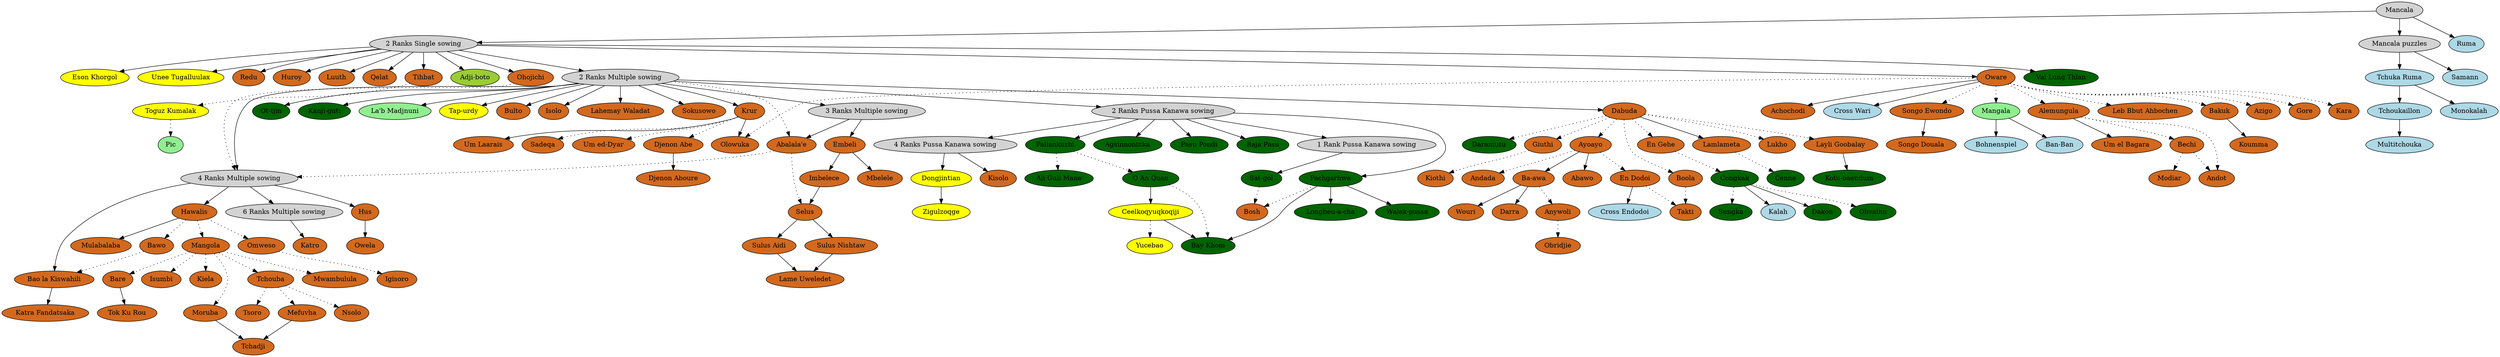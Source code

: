 digraph mancala {
    "Mancala"[style="filled",fillcolor="lightgray"];
    "2 Ranks Single sowing"[style="filled",fillcolor="lightgray"];
    "2 Ranks Multiple sowing"[style="filled",fillcolor="lightgray"];
    "3 Ranks Multiple sowing"[style="filled",fillcolor="lightgray"];
    "4 Ranks Multiple sowing"[style="filled",fillcolor="lightgray"];
    "6 Ranks Multiple sowing"[style="filled",fillcolor="lightgray"];
    "1 Rank Pussa Kanawa sowing"[style="filled",fillcolor="lightgray"];
    "2 Ranks Pussa Kanawa sowing"[style="filled",fillcolor="lightgray"];
    "4 Ranks Pussa Kanawa sowing"[style="filled",fillcolor="lightgray"];
    "Mancala puzzles"[style="filled",fillcolor="lightgray"];

    "Oware"[style="filled",fillcolor="chocolate"];
    "Songo Ewondo"[style="filled",fillcolor="chocolate"];
    "Songo Douala"[style="filled",fillcolor="chocolate"];
    "Congkak"[style="filled",fillcolor="darkgreen"];
    "Dakon"[style="filled",fillcolor="darkgreen"];
    "Ohvalhu"[style="filled",fillcolor="darkgreen"];
    "Sungka"[style="filled",fillcolor="darkgreen"];
    "Agsinnoninka"[style="filled",fillcolor="darkgreen"];
    "Ot-tjin"[style="filled",fillcolor="darkgreen"];
    "O An Quan"[style="filled",fillcolor="darkgreen"];
    "Bay Khom"[style="filled",fillcolor="darkgreen"];
    "Cenne"[style="filled",fillcolor="darkgreen"];
    "Daramutu"[style="filled",fillcolor="darkgreen"];
    "Kanji-guti"[style="filled",fillcolor="darkgreen"];
    "Kotu-baendum"[style="filled",fillcolor="darkgreen"];
    "Pachgarhwa"[style="filled",fillcolor="darkgreen"];
    "Longbeu-a-cha"[style="filled",fillcolor="darkgreen"];
    "Sat-gol"[style="filled",fillcolor="darkgreen"];
    "Pasu Pondi"[style="filled",fillcolor="darkgreen"];
    "Raja Pasu"[style="filled",fillcolor="darkgreen"];
    "Vai Lung Thlan"[style="filled",fillcolor="darkgreen"];
    "Walak-pussa"[style="filled",fillcolor="darkgreen"];
    "Kalah"[style="filled",fillcolor="lightblue"];
    "La'b Madjnuni"[style="filled",fillcolor="lightgreen"];
    "Pic"[style="filled",fillcolor="lightgreen"];
    "Tchuka Ruma"[style="filled",fillcolor="lightblue"];
    "Tchoukaillon"[style="filled",fillcolor="lightblue"];
    "Multitchouka"[style="filled",fillcolor="lightblue"];
    "Cross Wari"[style="filled",fillcolor="lightblue"];
    "Monokalah"[style="filled",fillcolor="lightblue"];
    "Ruma"[style="filled",fillcolor="lightblue"];
    "Samann"[style="filled",fillcolor="lightblue"];
    "Abalala'e"[style="filled",fillcolor="chocolate"];
    "Selus"[style="filled",fillcolor="chocolate"];
    "Sulus Aidi"[style="filled",fillcolor="chocolate"];
    "Sulus Nishtaw"[style="filled",fillcolor="chocolate"];
    "Lame Uweledet"[style="filled",fillcolor="chocolate"];
    "Toguz Kumalak"[style="filled",fillcolor="yellow"];
    "Eson Khorgol"[style="filled",fillcolor="yellow"];
    "Ceelkoqyuqkoqiji"[style="filled",fillcolor="yellow"];
    "Dongjintian"[style="filled",fillcolor="yellow"];
    "Tap-urdy"[style="filled",fillcolor="yellow"];
    "Unee Tugalluulax"[style="filled",fillcolor="yellow"];
    "Yucebao"[style="filled",fillcolor="yellow"];
    "Zigulzoqge"[style="filled",fillcolor="yellow"];
    "Mangala"[style="filled",fillcolor="lightgreen"];
    "Ohojichi"[style="filled",fillcolor="chocolate"];
    "Omweso"[style="filled",fillcolor="chocolate"];
    "Igisoro"[style="filled",fillcolor="chocolate"];
    "Hus"[style="filled",fillcolor="chocolate"];
    "Owela"[style="filled",fillcolor="chocolate"];
    "Katra Fandatsaka"[style="filled",fillcolor="chocolate"];
    "Bao la Kiswahili"[style="filled",fillcolor="chocolate"];
    "Bawo"[style="filled",fillcolor="chocolate"];
    "Bosh"[style="filled",fillcolor="chocolate"];
    "Alemungula"[style="filled",fillcolor="chocolate"];
    "Bechi"[style="filled",fillcolor="chocolate"];
    "Modiar"[style="filled",fillcolor="chocolate"];
    "Tchouba"[style="filled",fillcolor="chocolate"];
    "Mwambulula"[style="filled",fillcolor="chocolate"];
    "Moruba"[style="filled",fillcolor="chocolate"];
    "Mefuvha"[style="filled",fillcolor="chocolate"];
    "Nsolo"[style="filled",fillcolor="chocolate"];
    "Redu"[style="filled",fillcolor="chocolate"];
    "Giuthi"[style="filled",fillcolor="chocolate"];
    "Pallankuzhi"[style="filled",fillcolor="darkgreen"];
    "Ali Guli Mane"[style="filled",fillcolor="darkgreen"];
    "Ayoayo"[style="filled",fillcolor="chocolate"];
    "Andada"[style="filled",fillcolor="chocolate"];
    "En Dodoi"[style="filled",fillcolor="chocolate"];
    "Cross Endodoi"[style="filled",fillcolor="lightblue"];
    "Ba-awa"[style="filled",fillcolor="chocolate"];
    "Anywoli"[style="filled",fillcolor="chocolate"];
    "Obridjie"[style="filled",fillcolor="chocolate"];
    "Leb Bbut Ahbochen"[style="filled",fillcolor="chocolate"];
    "Bare"[style="filled",fillcolor="chocolate"];
    "Tok Ku Rou"[style="filled",fillcolor="chocolate"];
    "Hawalis"[style="filled",fillcolor="chocolate"];
    "Mulabalaba"[style="filled",fillcolor="chocolate"];
    "Bakuk"[style="filled",fillcolor="chocolate"];
    "Koumma"[style="filled",fillcolor="chocolate"];
    "Azigo"[style="filled",fillcolor="chocolate"];
    "Andot"[style="filled",fillcolor="chocolate"];
    "Bulto"[style="filled",fillcolor="chocolate"];
    "Dabuda"[style="filled",fillcolor="chocolate"];
    "Boola"[style="filled",fillcolor="chocolate"];
    "Imbelece"[style="filled",fillcolor="chocolate"];
    "Embeli"[style="filled",fillcolor="chocolate"];
    "Mbelele"[style="filled",fillcolor="chocolate"];
    "En Gehe"[style="filled",fillcolor="chocolate"];
    "Gore"[style="filled",fillcolor="chocolate"];
    "Ban-Ban"[style="filled",fillcolor="lightblue"];
    "Bohnenspiel"[style="filled",fillcolor="lightblue"];
    "Huroy"[style="filled",fillcolor="chocolate"];
    "Isumbi"[style="filled",fillcolor="chocolate"];
    "Isolo"[style="filled",fillcolor="chocolate"];
    "Kara"[style="filled",fillcolor="chocolate"];
    "Katro"[style="filled",fillcolor="chocolate"];
    "Kiela"[style="filled",fillcolor="chocolate"];
    "Kiothi"[style="filled",fillcolor="chocolate"];
    "Kisolo"[style="filled",fillcolor="chocolate"];
    "Krur"[style="filled",fillcolor="chocolate"];
    "Um Laarais"[style="filled",fillcolor="chocolate"];
    "Lahemay Waladat"[style="filled",fillcolor="chocolate"];
    "Lamlameta"[style="filled",fillcolor="chocolate"];
    "Layli Goobalay"[style="filled",fillcolor="chocolate"];
    "Lukho"[style="filled",fillcolor="chocolate"];
    "Luuth"[style="filled",fillcolor="chocolate"];
    "Mangola"[style="filled",fillcolor="chocolate"];
    "Abawo"[style="filled",fillcolor="chocolate"];
    "Achochodi"[style="filled",fillcolor="chocolate"];
    "Wouri"[style="filled",fillcolor="chocolate"];
    "Darra"[style="filled",fillcolor="chocolate"];
    "Djenon Abe"[style="filled",fillcolor="chocolate"];
    "Djenon Aboure"[style="filled",fillcolor="chocolate"];
    "Olowuka"[style="filled",fillcolor="chocolate"];
    "Sokusowo"[style="filled",fillcolor="chocolate"];
    "Qelat"[style="filled",fillcolor="chocolate"];
    "Sadeqa"[style="filled",fillcolor="chocolate"];
    "Takti"[style="filled",fillcolor="chocolate"];
    "Tchadji"[style="filled",fillcolor="chocolate"];
    "Tihbat"[style="filled",fillcolor="chocolate"];
    "Tsoro"[style="filled",fillcolor="chocolate"];
    "Um ed-Dyar"[style="filled",fillcolor="chocolate"];
    "Um el Bagara"[style="filled",fillcolor="chocolate"];
    "Adji-boto"[style="filled",fillcolor="yellowgreen"];

    "Mancala" -> "2 Ranks Single sowing";
    "Mancala" -> "Mancala puzzles";
    "Mancala" -> "Ruma";
    "2 Ranks Single sowing" -> "2 Ranks Multiple sowing";
    "2 Ranks Multiple sowing" -> "4 Ranks Multiple sowing";
    "4 Ranks Multiple sowing" -> "6 Ranks Multiple sowing";
    "2 Ranks Multiple sowing" -> "2 Ranks Pussa Kanawa sowing";
    "2 Ranks Multiple sowing" -> "3 Ranks Multiple sowing";
    "2 Ranks Pussa Kanawa sowing" -> "4 Ranks Pussa Kanawa sowing";
    "2 Ranks Pussa Kanawa sowing" -> "1 Rank Pussa Kanawa sowing";
    "Ohojichi" -> "4 Ranks Multiple sowing"[style=dotted];
    "Abalala'e" -> "4 Ranks Multiple sowing"[style=dotted];

    "Mancala puzzles" -> "Tchuka Ruma";
    "Mancala puzzles" -> "Samann";
    "2 Ranks Single sowing" -> "Oware";
    "2 Ranks Single sowing" -> "Tihbat";
    "2 Ranks Single sowing" -> "Eson Khorgol";
    "2 Ranks Single sowing" -> "Redu";
    "2 Ranks Single sowing" -> "Ohojichi"
    "2 Ranks Single sowing" -> "Huroy";
    "2 Ranks Single sowing" -> "Luuth";
    "2 Ranks Single sowing" -> "Qelat";
    "2 Ranks Single sowing" -> "Unee Tugalluulax";
    "2 Ranks Single sowing" -> "Vai Lung Thlan";
    "2 Ranks Single sowing" -> "Adji-boto";
    "2 Ranks Multiple sowing" -> "Abalala'e"[style=dotted];
    "2 Ranks Multiple sowing" -> "La'b Madjnuni";
    "2 Ranks Multiple sowing" -> "Bulto";
    "2 Ranks Multiple sowing" -> "Dabuda";
    "2 Ranks Multiple sowing" -> "Isolo";
    "2 Ranks Multiple sowing" -> "Krur";
    "2 Ranks Multiple sowing" -> "Lahemay Waladat";
    "2 Ranks Multiple sowing" -> "Sokusowo";
    "2 Ranks Multiple sowing" -> "Ot-tjin";
    "2 Ranks Multiple sowing" -> "Kanji-guti";
    "2 Ranks Multiple sowing" -> "Tap-urdy";
    "2 Ranks Pussa Kanawa sowing" -> "Pallankuzhi";
    "2 Ranks Pussa Kanawa sowing" -> "Agsinnoninka";
    "2 Ranks Pussa Kanawa sowing" -> "Pachgarhwa";
    "2 Ranks Pussa Kanawa sowing" -> "Pasu Pondi";
    "2 Ranks Pussa Kanawa sowing" -> "Raja Pasu";
    "3 Ranks Multiple sowing" -> "Embeli";
    "3 Ranks Multiple sowing" -> "Abalala'e";
    "4 Ranks Multiple sowing" -> "Hus";
    "4 Ranks Multiple sowing" -> "Bao la Kiswahili";
    "4 Ranks Multiple sowing" -> "Hawalis";
    "6 Ranks Multiple sowing" -> "Katro";
    "4 Ranks Pussa Kanawa sowing" -> "Kisolo";
    "4 Ranks Pussa Kanawa sowing" -> "Dongjintian";
    "1 Rank Pussa Kanawa sowing" -> "Sat-gol";

    "Hawalis" -> "Bawo"[style=dotted];
    "Hawalis" -> "Omweso"[style=dotted];
    "Hawalis" -> "Mangola"[style=dotted];
    "Oware" -> "Songo Ewondo"[style=dotted];
    "Oware" -> "Alemungula"[style=dotted];
    "Oware" -> "Kara"[style=dotted];
    "Oware" -> "Achochodi";
    "Songo Ewondo" -> "Songo Douala";
    "Congkak" -> "Dakon";
    "Congkak" -> "Kalah";
    "Abalala'e" -> "Selus"[style=dotted];
    "Selus" -> "Sulus Aidi";
    "Selus" -> "Sulus Nishtaw";
    "Sulus Nishtaw" -> "Lame Uweledet";
    "Sulus Aidi" -> "Lame Uweledet";
    "Omweso" -> "Igisoro"[style=dotted];
    "Hus" -> "Owela";
    "Bao la Kiswahili" -> "Katra Fandatsaka";
    "Bawo" -> "Bao la Kiswahili"[style=dotted];
    "Congkak" -> "Ohvalhu"[style=dotted];
    "Congkak" -> "Sungka"[style=dotted];
    "Alemungula" -> "Bechi"[style=dotted];
    "Alemungula" -> "Um el Bagara";
    "Bechi" -> "Modiar"[style=dotted];
    "Tchouba" -> "Mefuvha"[style=dotted];
    "Tchouba" -> "Nsolo"[style=dotted];
    "Tchouba" -> "Tsoro"[style=dotted];
    "Mefuvha" -> "Tchadji";
    "Pallankuzhi" -> "Ali Guli Mane"[style=dotted];
    "Ayoayo" -> "En Dodoi"[style=dotted];
    "Ayoayo" -> "Andada"[style=dotted];
    "Ayoayo" -> "Abawo";
    "En Dodoi" -> "Cross Endodoi";
    "En Dodoi" -> "Takti"[style=dotted];
    "Ayoayo" -> "Ba-awa";
    "Ba-awa" -> "Wouri";
    "Ba-awa" -> "Darra";
    "Ba-awa" -> "Anywoli"[style=dotted];
    "Anywoli" -> "Obridjie"[style=dotted];
    "Tchuka Ruma" -> "Monokalah";
    "Tchuka Ruma" -> "Tchoukaillon";
    "Tchoukaillon" -> "Multitchouka";
    "Oware" -> "Leb Bbut Ahbochen"[style=dotted];
    "Oware" -> "Gore"[style=dotted];
    "Bare" -> "Tok Ku Rou";
    "Hawalis" -> "Mulabalaba";
    "Oware" -> "Bakuk"[style=dotted];
    "Oware" -> "Azigo"[style=dotted];
    "Oware" -> "Mangala"[style=dotted];
    "Bakuk" -> "Koumma";
    "Alemungula" -> "Andot"[style=dotted];
    "Bechi" -> "Andot"[style=dotted];
    "En Gehe" -> "Congkak"[style=dotted];
    "Dabuda" -> "Ayoayo"[style=dotted];
    "Dabuda" -> "Giuthi"[style=dotted];
    "Dabuda" -> "Boola"[style=dotted];
    "Dabuda" -> "En Gehe"[style=dotted];
    "Dabuda" -> "Lamlameta";
    "Dabuda" -> "Layli Goobalay"[style=dotted];
    "Dabuda" -> "Lukho"[style=dotted];
    "Dabuda" -> "Daramutu"[style=dotted];
    "Layli Goobalay" -> "Kotu-baendum";
    "Lamlameta" -> "Cenne"[style=dotted];
    "Boola" -> "Takti"[style=dotted];
    "Embeli" -> "Mbelele";
    "Mangala" -> "Ban-Ban";
    "Mangala" -> "Bohnenspiel";
    "Embeli" -> "Imbelece";
    "Imbelece" -> "Selus";
    "Giuthi" -> "Kiothi"[style=dotted];
    "Krur" -> "Um Laarais";
    "Krur" -> "Um ed-Dyar"[style=dotted];
    "Mangola" -> "Tchouba"[style=dotted];
    "Mangola" -> "Bare"[style=dotted];
    "Mangola" -> "Moruba"[style=dotted];
    "Mangola" -> "Mwambulula"[style=dotted];
    "Mangola" -> "Isumbi"[style=dotted];
    "Mangola" -> "Kiela"[style=dotted];
    "Moruba" -> "Tchadji";
    "Oware" -> "Olowuka"[style=dotted];
    "Oware" -> "Cross Wari";
    "Krur" -> "Olowuka";
    "Krur" -> "Djenon Abe"[style=dotted];
    "Krur" -> "Sadeqa"[style=dotted];
    "Djenon Abe" -> "Djenon Aboure";
    "Tihbat" -> "Toguz Kumalak"[style=dotted];
    "Ceelkoqyuqkoqiji" -> "Bay Khom";
    "Pallankuzhi" -> "O An Quan"[style=dotted];
    "O An Quan" -> "Ceelkoqyuqkoqiji";
    "O An Quan" -> "Bay Khom"[style=dotted];
    "Pachgarhwa" -> "Longbeu-a-cha";
    "Pachgarhwa" -> "Bosh"[style=dotted];
    "Sat-gol" -> "Bosh"[style=dotted];
    "Toguz Kumalak" -> "Pic"[style=dotted];
    "Pachgarhwa" -> "Bay Khom";
    "Pachgarhwa" -> "Walak-pussa";
    "Ceelkoqyuqkoqiji" -> "Yucebao"[style=dotted];
    "Dongjintian" ->"Zigulzoqge";
}

